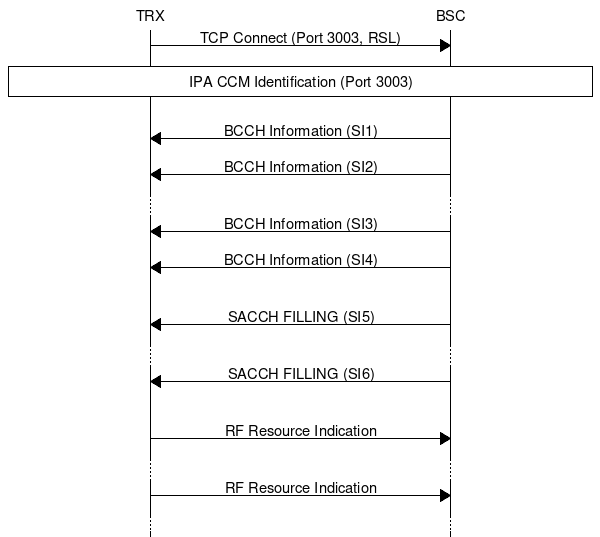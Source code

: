 msc {
	bts [label="TRX"], bsc [label="BSC"];

	bts => bsc	[label="TCP Connect (Port 3003, RSL)"];
	bts box bsc	[label="IPA CCM Identification (Port 3003)"];
	|||;

	bts <= bsc	[label="BCCH Information (SI1)"];
	bts <= bsc	[label="BCCH Information (SI2)"];
	...;
	bts <= bsc	[label="BCCH Information (SI3)"];
	bts <= bsc	[label="BCCH Information (SI4)"];
	|||;
	bts <= bsc	[label="SACCH FILLING (SI5)"];
	...;
	bts <= bsc	[label="SACCH FILLING (SI6)"];
	|||;
	bts => bsc	[label="RF Resource Indication"];
	...;
	bts => bsc	[label="RF Resource Indication"];
	...;
}
